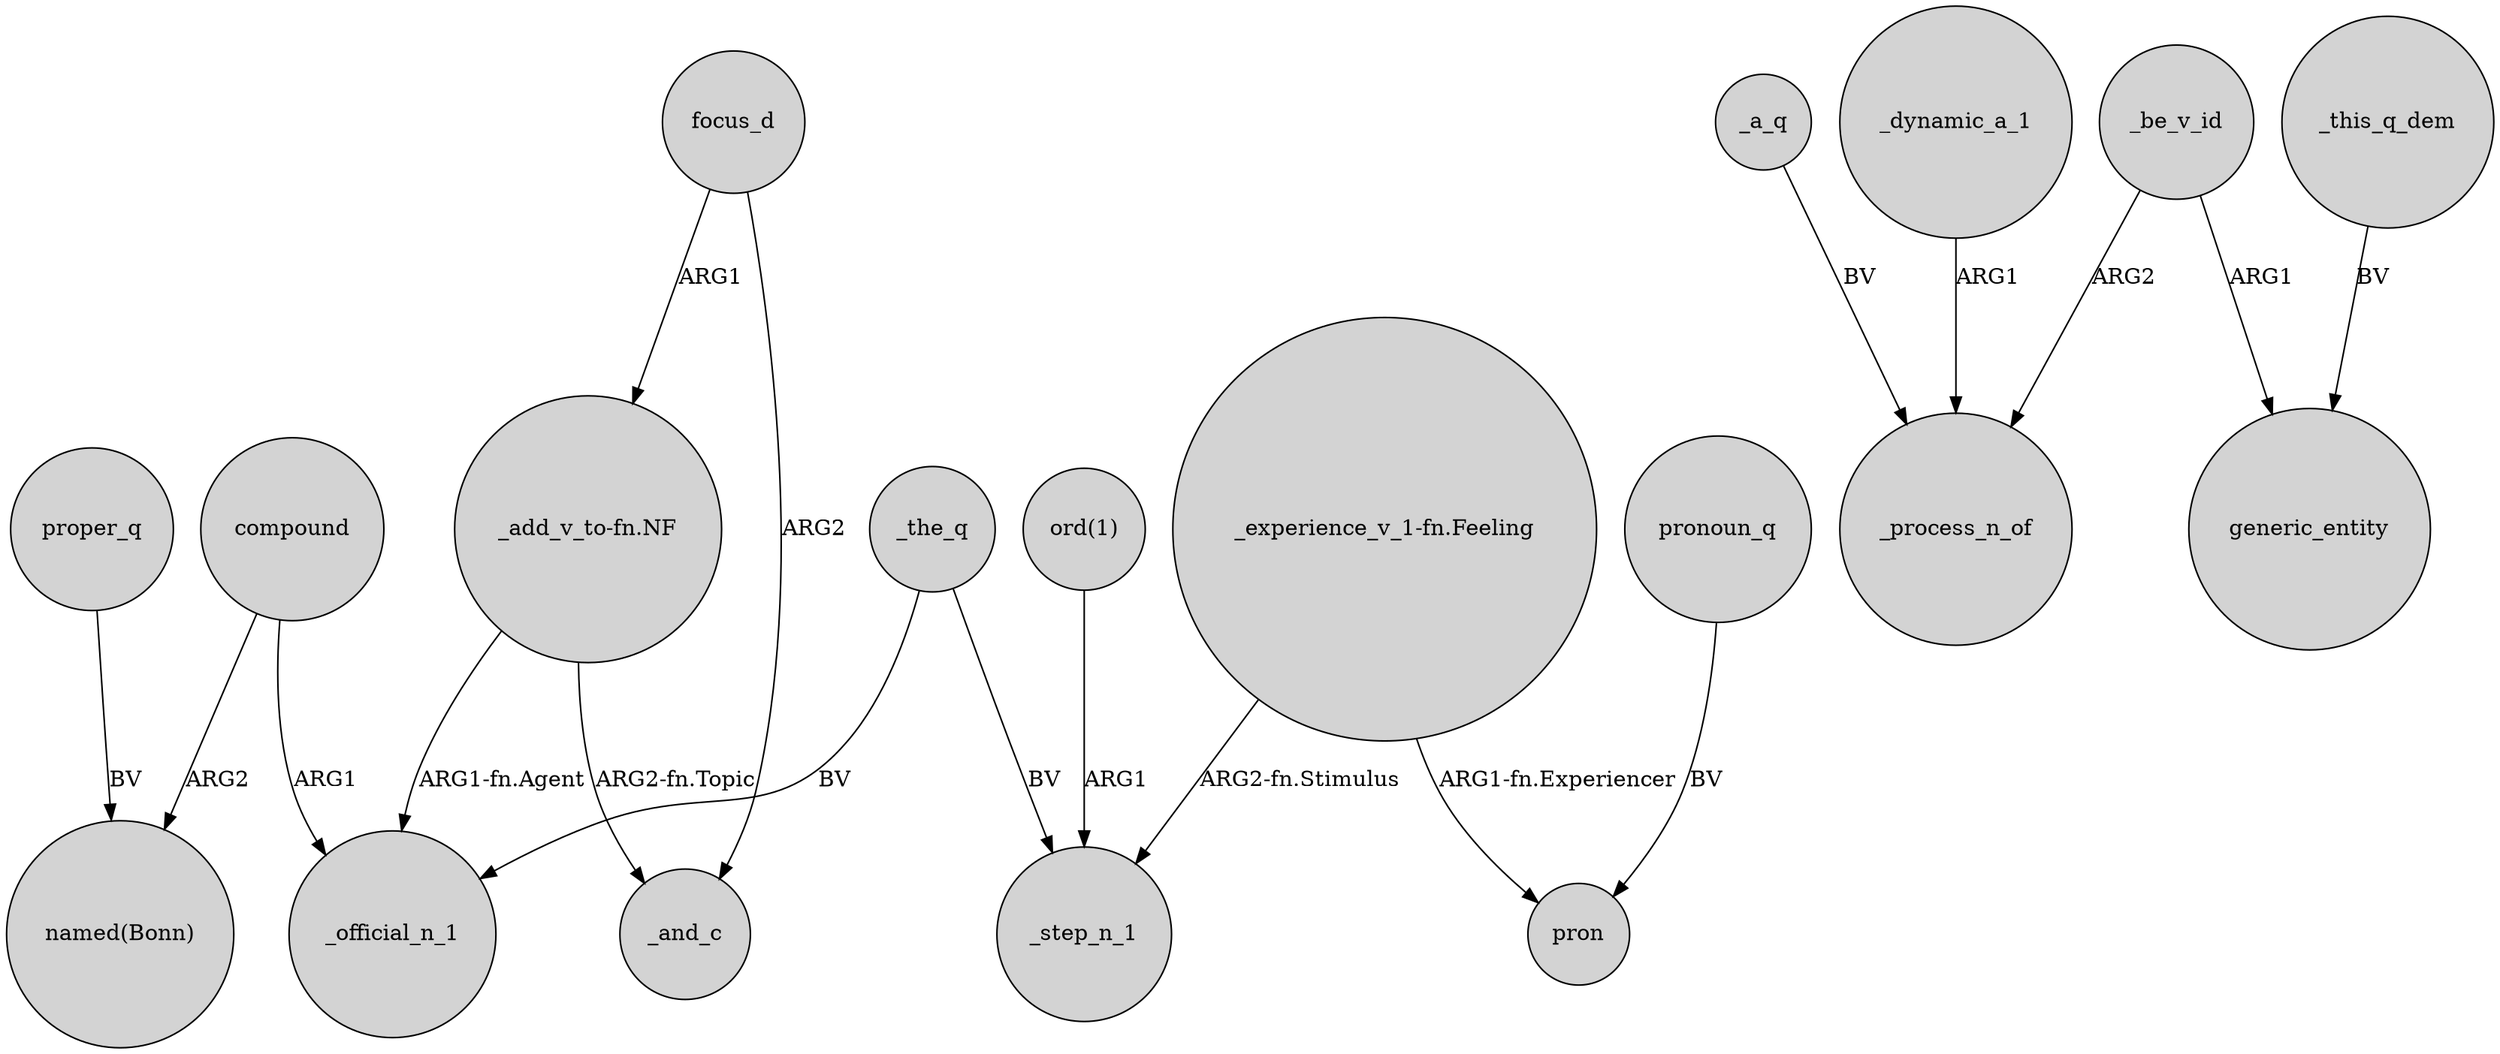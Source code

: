 digraph {
	node [shape=circle style=filled]
	proper_q -> "named(Bonn)" [label=BV]
	compound -> _official_n_1 [label=ARG1]
	"_experience_v_1-fn.Feeling" -> _step_n_1 [label="ARG2-fn.Stimulus"]
	_a_q -> _process_n_of [label=BV]
	_this_q_dem -> generic_entity [label=BV]
	"_add_v_to-fn.NF" -> _official_n_1 [label="ARG1-fn.Agent"]
	_be_v_id -> generic_entity [label=ARG1]
	focus_d -> "_add_v_to-fn.NF" [label=ARG1]
	_dynamic_a_1 -> _process_n_of [label=ARG1]
	compound -> "named(Bonn)" [label=ARG2]
	"ord(1)" -> _step_n_1 [label=ARG1]
	_the_q -> _official_n_1 [label=BV]
	"_add_v_to-fn.NF" -> _and_c [label="ARG2-fn.Topic"]
	focus_d -> _and_c [label=ARG2]
	"_experience_v_1-fn.Feeling" -> pron [label="ARG1-fn.Experiencer"]
	_be_v_id -> _process_n_of [label=ARG2]
	_the_q -> _step_n_1 [label=BV]
	pronoun_q -> pron [label=BV]
}
